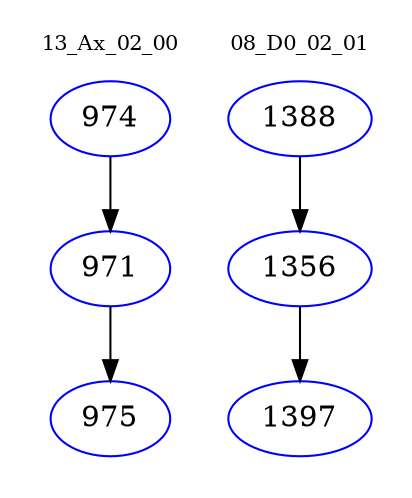digraph{
subgraph cluster_0 {
color = white
label = "13_Ax_02_00";
fontsize=10;
T0_974 [label="974", color="blue"]
T0_974 -> T0_971 [color="black"]
T0_971 [label="971", color="blue"]
T0_971 -> T0_975 [color="black"]
T0_975 [label="975", color="blue"]
}
subgraph cluster_1 {
color = white
label = "08_D0_02_01";
fontsize=10;
T1_1388 [label="1388", color="blue"]
T1_1388 -> T1_1356 [color="black"]
T1_1356 [label="1356", color="blue"]
T1_1356 -> T1_1397 [color="black"]
T1_1397 [label="1397", color="blue"]
}
}
